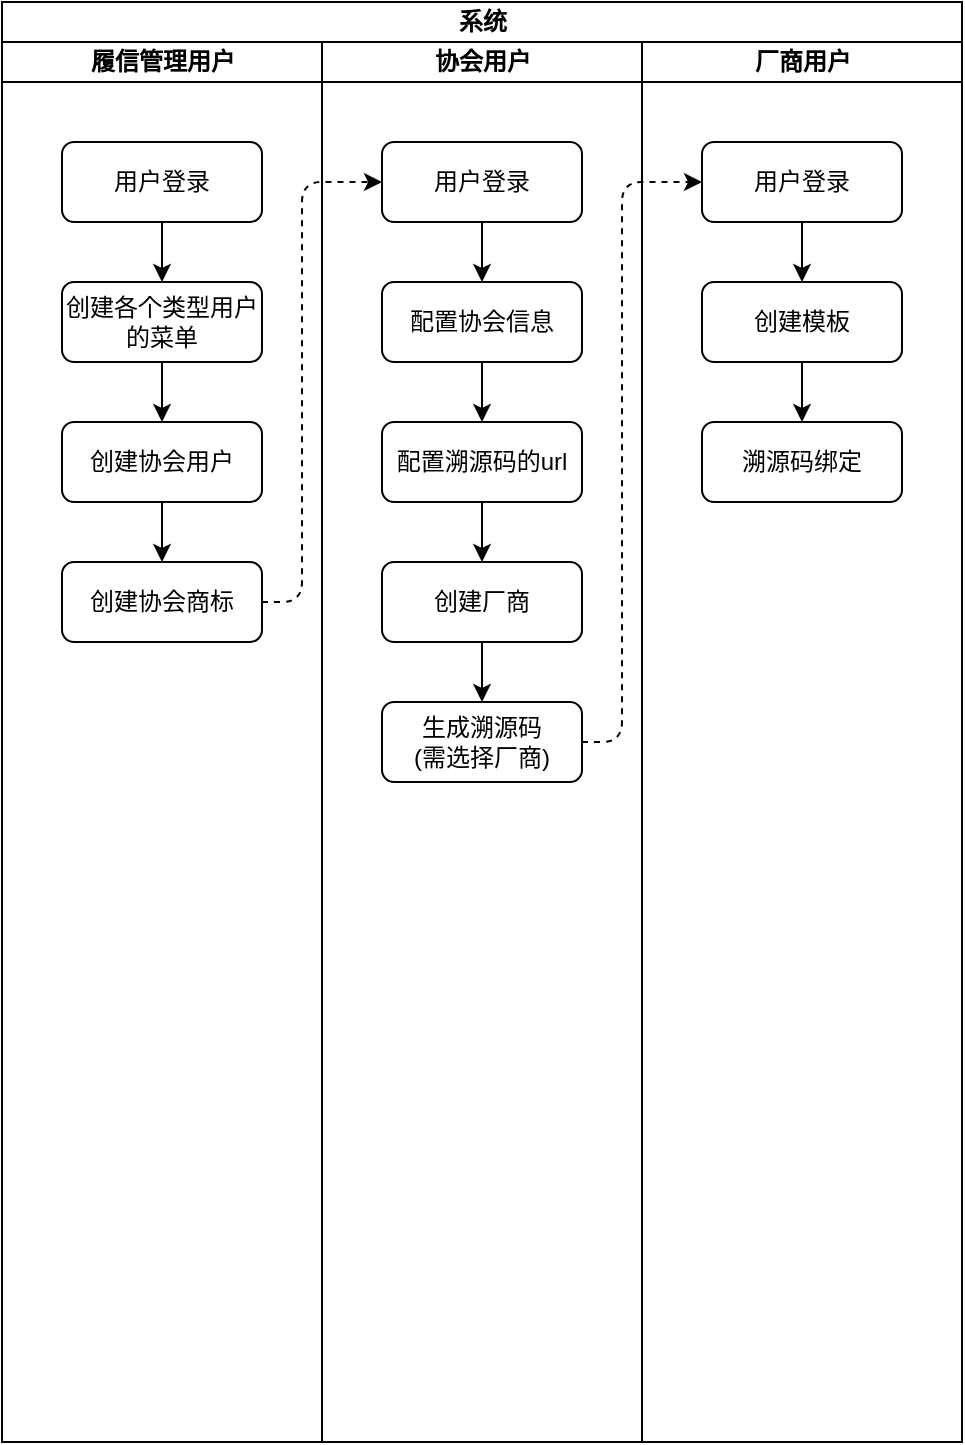 <mxfile>
    <diagram name="第 1 页" id="Sx-POFTGexlg5zIO2r_u">
        <mxGraphModel dx="1386" dy="779" grid="1" gridSize="10" guides="1" tooltips="1" connect="1" arrows="1" fold="1" page="1" pageScale="1" pageWidth="2336" pageHeight="1654" math="0" shadow="0">
            <root>
                <mxCell id="0"/>
                <mxCell id="1" parent="0"/>
                <mxCell id="13" value="系统" style="swimlane;childLayout=stackLayout;resizeParent=1;resizeParentMax=0;startSize=20;html=1;rounded=0;" vertex="1" parent="1">
                    <mxGeometry x="360" y="30" width="480" height="720" as="geometry"/>
                </mxCell>
                <mxCell id="14" value="履信管理用户" style="swimlane;startSize=20;html=1;rounded=0;" vertex="1" parent="13">
                    <mxGeometry y="20" width="160" height="700" as="geometry"/>
                </mxCell>
                <mxCell id="22" value="" style="edgeStyle=none;html=1;fontFamily=Helvetica;fontSize=12;fontColor=rgb(0, 0, 0);startSize=20;" edge="1" parent="14" source="18" target="21">
                    <mxGeometry relative="1" as="geometry"/>
                </mxCell>
                <mxCell id="18" value="用户登录" style="rounded=1;whiteSpace=wrap;html=1;strokeColor=rgb(0, 0, 0);fontFamily=Helvetica;fontSize=12;fontColor=rgb(0, 0, 0);startSize=20;fillColor=rgb(255, 255, 255);" vertex="1" parent="14">
                    <mxGeometry x="30" y="50" width="100" height="40" as="geometry"/>
                </mxCell>
                <mxCell id="25" value="" style="edgeStyle=none;html=1;fontFamily=Helvetica;fontSize=12;fontColor=rgb(0, 0, 0);startSize=20;" edge="1" parent="14" source="21" target="24">
                    <mxGeometry relative="1" as="geometry"/>
                </mxCell>
                <mxCell id="21" value="创建各个类型用户的菜单" style="rounded=1;whiteSpace=wrap;html=1;strokeColor=rgb(0, 0, 0);fontFamily=Helvetica;fontSize=12;fontColor=rgb(0, 0, 0);startSize=20;fillColor=rgb(255, 255, 255);" vertex="1" parent="14">
                    <mxGeometry x="30" y="120" width="100" height="40" as="geometry"/>
                </mxCell>
                <mxCell id="27" value="" style="edgeStyle=none;html=1;fontFamily=Helvetica;fontSize=12;fontColor=rgb(0, 0, 0);startSize=20;" edge="1" parent="14" source="24" target="26">
                    <mxGeometry relative="1" as="geometry"/>
                </mxCell>
                <mxCell id="24" value="创建协会用户" style="rounded=1;whiteSpace=wrap;html=1;strokeColor=rgb(0, 0, 0);fontFamily=Helvetica;fontSize=12;fontColor=rgb(0, 0, 0);startSize=20;fillColor=rgb(255, 255, 255);" vertex="1" parent="14">
                    <mxGeometry x="30" y="190" width="100" height="40" as="geometry"/>
                </mxCell>
                <mxCell id="26" value="创建协会商标" style="rounded=1;whiteSpace=wrap;html=1;strokeColor=rgb(0, 0, 0);fontFamily=Helvetica;fontSize=12;fontColor=rgb(0, 0, 0);startSize=20;fillColor=rgb(255, 255, 255);" vertex="1" parent="14">
                    <mxGeometry x="30" y="260" width="100" height="40" as="geometry"/>
                </mxCell>
                <mxCell id="15" value="协会用户" style="swimlane;startSize=20;html=1;rounded=0;" vertex="1" parent="13">
                    <mxGeometry x="160" y="20" width="160" height="700" as="geometry"/>
                </mxCell>
                <mxCell id="32" value="" style="edgeStyle=elbowEdgeStyle;html=1;fontFamily=Helvetica;fontSize=12;fontColor=rgb(0, 0, 0);startSize=20;" edge="1" parent="15" source="28" target="31">
                    <mxGeometry relative="1" as="geometry"/>
                </mxCell>
                <mxCell id="28" value="用户登录" style="rounded=1;whiteSpace=wrap;html=1;strokeColor=rgb(0, 0, 0);fontFamily=Helvetica;fontSize=12;fontColor=rgb(0, 0, 0);startSize=20;fillColor=rgb(255, 255, 255);" vertex="1" parent="15">
                    <mxGeometry x="30" y="50" width="100" height="40" as="geometry"/>
                </mxCell>
                <mxCell id="34" value="" style="edgeStyle=elbowEdgeStyle;html=1;fontFamily=Helvetica;fontSize=12;fontColor=rgb(0, 0, 0);startSize=20;" edge="1" parent="15" source="31" target="33">
                    <mxGeometry relative="1" as="geometry"/>
                </mxCell>
                <mxCell id="31" value="配置协会信息" style="rounded=1;whiteSpace=wrap;html=1;strokeColor=rgb(0, 0, 0);fontFamily=Helvetica;fontSize=12;fontColor=rgb(0, 0, 0);startSize=20;fillColor=rgb(255, 255, 255);" vertex="1" parent="15">
                    <mxGeometry x="30" y="120" width="100" height="40" as="geometry"/>
                </mxCell>
                <mxCell id="36" value="" style="edgeStyle=elbowEdgeStyle;html=1;fontFamily=Helvetica;fontSize=12;fontColor=rgb(0, 0, 0);startSize=20;" edge="1" parent="15" source="33" target="35">
                    <mxGeometry relative="1" as="geometry"/>
                </mxCell>
                <mxCell id="33" value="配置溯源码的url" style="rounded=1;whiteSpace=wrap;html=1;strokeColor=rgb(0, 0, 0);fontFamily=Helvetica;fontSize=12;fontColor=rgb(0, 0, 0);startSize=20;fillColor=rgb(255, 255, 255);" vertex="1" parent="15">
                    <mxGeometry x="30" y="190" width="100" height="40" as="geometry"/>
                </mxCell>
                <mxCell id="38" value="" style="edgeStyle=elbowEdgeStyle;html=1;fontFamily=Helvetica;fontSize=12;fontColor=rgb(0, 0, 0);startSize=20;" edge="1" parent="15" source="35" target="37">
                    <mxGeometry relative="1" as="geometry"/>
                </mxCell>
                <mxCell id="35" value="创建厂商" style="rounded=1;whiteSpace=wrap;html=1;strokeColor=rgb(0, 0, 0);fontFamily=Helvetica;fontSize=12;fontColor=rgb(0, 0, 0);startSize=20;fillColor=rgb(255, 255, 255);" vertex="1" parent="15">
                    <mxGeometry x="30" y="260" width="100" height="40" as="geometry"/>
                </mxCell>
                <mxCell id="37" value="生成溯源码&lt;br&gt;(需选择厂商)" style="rounded=1;whiteSpace=wrap;html=1;strokeColor=rgb(0, 0, 0);fontFamily=Helvetica;fontSize=12;fontColor=rgb(0, 0, 0);startSize=20;fillColor=rgb(255, 255, 255);" vertex="1" parent="15">
                    <mxGeometry x="30" y="330" width="100" height="40" as="geometry"/>
                </mxCell>
                <mxCell id="16" value="厂商用户" style="swimlane;startSize=20;html=1;rounded=0;" vertex="1" parent="13">
                    <mxGeometry x="320" y="20" width="160" height="700" as="geometry"/>
                </mxCell>
                <mxCell id="42" value="" style="edgeStyle=elbowEdgeStyle;html=1;fontFamily=Helvetica;fontSize=12;fontColor=rgb(0, 0, 0);startSize=20;" edge="1" parent="16" source="39" target="41">
                    <mxGeometry relative="1" as="geometry"/>
                </mxCell>
                <mxCell id="39" value="用户登录" style="rounded=1;whiteSpace=wrap;html=1;strokeColor=rgb(0, 0, 0);fontFamily=Helvetica;fontSize=12;fontColor=rgb(0, 0, 0);startSize=20;fillColor=rgb(255, 255, 255);" vertex="1" parent="16">
                    <mxGeometry x="30" y="50" width="100" height="40" as="geometry"/>
                </mxCell>
                <mxCell id="46" value="" style="edgeStyle=elbowEdgeStyle;html=1;fontFamily=Helvetica;fontSize=12;fontColor=rgb(0, 0, 0);startSize=20;" edge="1" parent="16" source="41" target="45">
                    <mxGeometry relative="1" as="geometry"/>
                </mxCell>
                <mxCell id="41" value="创建模板" style="rounded=1;whiteSpace=wrap;html=1;strokeColor=rgb(0, 0, 0);fontFamily=Helvetica;fontSize=12;fontColor=rgb(0, 0, 0);startSize=20;fillColor=rgb(255, 255, 255);" vertex="1" parent="16">
                    <mxGeometry x="30" y="120" width="100" height="40" as="geometry"/>
                </mxCell>
                <mxCell id="45" value="溯源码绑定" style="rounded=1;whiteSpace=wrap;html=1;strokeColor=rgb(0, 0, 0);fontFamily=Helvetica;fontSize=12;fontColor=rgb(0, 0, 0);startSize=20;fillColor=rgb(255, 255, 255);" vertex="1" parent="16">
                    <mxGeometry x="30" y="190" width="100" height="40" as="geometry"/>
                </mxCell>
                <mxCell id="30" style="edgeStyle=elbowEdgeStyle;html=1;entryX=0;entryY=0.5;entryDx=0;entryDy=0;fontFamily=Helvetica;fontSize=12;fontColor=rgb(0, 0, 0);startSize=20;exitX=1;exitY=0.5;exitDx=0;exitDy=0;dashed=1;" edge="1" parent="13" source="26" target="28">
                    <mxGeometry relative="1" as="geometry">
                        <Array as="points">
                            <mxPoint x="150" y="200"/>
                        </Array>
                    </mxGeometry>
                </mxCell>
                <mxCell id="40" value="" style="edgeStyle=elbowEdgeStyle;html=1;dashed=1;fontFamily=Helvetica;fontSize=12;fontColor=rgb(0, 0, 0);startSize=20;" edge="1" parent="13" source="37" target="39">
                    <mxGeometry relative="1" as="geometry">
                        <Array as="points">
                            <mxPoint x="310" y="230"/>
                        </Array>
                    </mxGeometry>
                </mxCell>
            </root>
        </mxGraphModel>
    </diagram>
</mxfile>